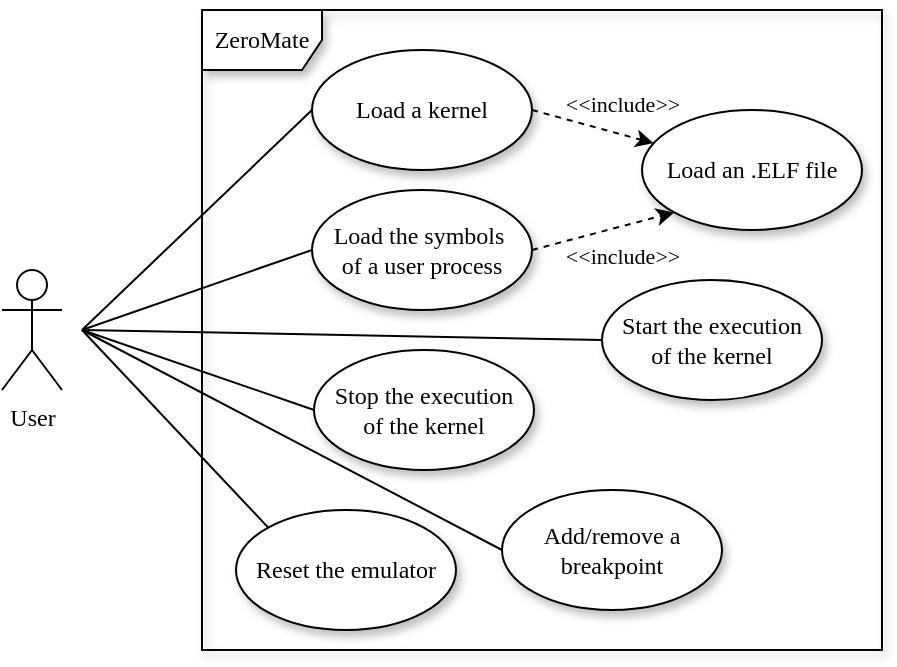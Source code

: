 <mxfile version="21.6.8" type="device">
  <diagram name="Page-1" id="4NDvX7rHtRy5pkseYq1-">
    <mxGraphModel dx="915" dy="690" grid="1" gridSize="10" guides="1" tooltips="1" connect="1" arrows="1" fold="1" page="1" pageScale="1" pageWidth="850" pageHeight="1100" math="0" shadow="0">
      <root>
        <mxCell id="0" />
        <mxCell id="1" parent="0" />
        <mxCell id="_djAl3Bz32wDH9HO-4N2-1" value="&lt;font face=&quot;Computer Modern&quot;&gt;User&lt;/font&gt;" style="shape=umlActor;verticalLabelPosition=bottom;verticalAlign=top;html=1;" vertex="1" parent="1">
          <mxGeometry x="210" y="480" width="30" height="60" as="geometry" />
        </mxCell>
        <mxCell id="_djAl3Bz32wDH9HO-4N2-2" value="ZeroMate" style="shape=umlFrame;whiteSpace=wrap;html=1;pointerEvents=0;fontFamily=Computer Modern;shadow=1;" vertex="1" parent="1">
          <mxGeometry x="310" y="350" width="340" height="320" as="geometry" />
        </mxCell>
        <mxCell id="_djAl3Bz32wDH9HO-4N2-6" value="Stop the execution&lt;br&gt;of the kernel" style="ellipse;whiteSpace=wrap;html=1;fontFamily=Computer Modern;shadow=1;" vertex="1" parent="1">
          <mxGeometry x="366" y="520" width="110" height="60" as="geometry" />
        </mxCell>
        <mxCell id="_djAl3Bz32wDH9HO-4N2-8" value="Load an .ELF file" style="ellipse;whiteSpace=wrap;html=1;fontFamily=Computer Modern;shadow=1;" vertex="1" parent="1">
          <mxGeometry x="530" y="400" width="110" height="60" as="geometry" />
        </mxCell>
        <mxCell id="_djAl3Bz32wDH9HO-4N2-10" value="" style="endArrow=classic;html=1;rounded=0;exitX=1;exitY=0.5;exitDx=0;exitDy=0;dashed=1;" edge="1" parent="1" source="_djAl3Bz32wDH9HO-4N2-15" target="_djAl3Bz32wDH9HO-4N2-8">
          <mxGeometry width="50" height="50" relative="1" as="geometry">
            <mxPoint x="470" y="370" as="sourcePoint" />
            <mxPoint x="550" y="250" as="targetPoint" />
          </mxGeometry>
        </mxCell>
        <mxCell id="_djAl3Bz32wDH9HO-4N2-11" value="&amp;lt;&amp;lt;include&amp;gt;&amp;gt;" style="edgeLabel;html=1;align=center;verticalAlign=middle;resizable=0;points=[];fontFamily=Computer Modern;" vertex="1" connectable="0" parent="_djAl3Bz32wDH9HO-4N2-10">
          <mxGeometry x="-0.1" relative="1" as="geometry">
            <mxPoint x="17" y="-11" as="offset" />
          </mxGeometry>
        </mxCell>
        <mxCell id="_djAl3Bz32wDH9HO-4N2-12" value="" style="endArrow=classic;html=1;rounded=0;exitX=1;exitY=0.5;exitDx=0;exitDy=0;dashed=1;entryX=0;entryY=1;entryDx=0;entryDy=0;" edge="1" parent="1" source="_djAl3Bz32wDH9HO-4N2-14" target="_djAl3Bz32wDH9HO-4N2-8">
          <mxGeometry width="50" height="50" relative="1" as="geometry">
            <mxPoint x="480" y="455" as="sourcePoint" />
            <mxPoint x="549" y="404" as="targetPoint" />
          </mxGeometry>
        </mxCell>
        <mxCell id="_djAl3Bz32wDH9HO-4N2-13" value="&amp;lt;&amp;lt;include&amp;gt;&amp;gt;" style="edgeLabel;html=1;align=center;verticalAlign=middle;resizable=0;points=[];fontFamily=Computer Modern;" vertex="1" connectable="0" parent="_djAl3Bz32wDH9HO-4N2-12">
          <mxGeometry x="-0.1" relative="1" as="geometry">
            <mxPoint x="13" y="11" as="offset" />
          </mxGeometry>
        </mxCell>
        <mxCell id="_djAl3Bz32wDH9HO-4N2-14" value="Load the symbols&amp;nbsp;&lt;br&gt;of a user process" style="ellipse;whiteSpace=wrap;html=1;fontFamily=Computer Modern;shadow=1;" vertex="1" parent="1">
          <mxGeometry x="365" y="440" width="110" height="60" as="geometry" />
        </mxCell>
        <mxCell id="_djAl3Bz32wDH9HO-4N2-15" value="Load a kernel" style="ellipse;whiteSpace=wrap;html=1;fontFamily=Computer Modern;shadow=1;" vertex="1" parent="1">
          <mxGeometry x="365" y="370" width="110" height="60" as="geometry" />
        </mxCell>
        <mxCell id="_djAl3Bz32wDH9HO-4N2-16" value="Add/remove a&lt;br&gt;breakpoint" style="ellipse;whiteSpace=wrap;html=1;fontFamily=Computer Modern;shadow=1;" vertex="1" parent="1">
          <mxGeometry x="460" y="590" width="110" height="60" as="geometry" />
        </mxCell>
        <mxCell id="_djAl3Bz32wDH9HO-4N2-17" value="" style="endArrow=none;html=1;rounded=0;entryX=0;entryY=0.5;entryDx=0;entryDy=0;" edge="1" parent="1" target="_djAl3Bz32wDH9HO-4N2-15">
          <mxGeometry width="50" height="50" relative="1" as="geometry">
            <mxPoint x="250" y="510" as="sourcePoint" />
            <mxPoint x="270" y="470" as="targetPoint" />
          </mxGeometry>
        </mxCell>
        <mxCell id="_djAl3Bz32wDH9HO-4N2-18" value="" style="endArrow=none;html=1;rounded=0;entryX=0;entryY=0.5;entryDx=0;entryDy=0;" edge="1" parent="1" target="_djAl3Bz32wDH9HO-4N2-14">
          <mxGeometry width="50" height="50" relative="1" as="geometry">
            <mxPoint x="250" y="510" as="sourcePoint" />
            <mxPoint x="375" y="410" as="targetPoint" />
          </mxGeometry>
        </mxCell>
        <mxCell id="_djAl3Bz32wDH9HO-4N2-19" value="" style="endArrow=none;html=1;rounded=0;entryX=0;entryY=0.5;entryDx=0;entryDy=0;" edge="1" parent="1" target="_djAl3Bz32wDH9HO-4N2-5">
          <mxGeometry width="50" height="50" relative="1" as="geometry">
            <mxPoint x="250" y="510" as="sourcePoint" />
            <mxPoint x="375" y="480" as="targetPoint" />
          </mxGeometry>
        </mxCell>
        <mxCell id="_djAl3Bz32wDH9HO-4N2-21" value="" style="endArrow=none;html=1;rounded=0;entryX=0;entryY=0.5;entryDx=0;entryDy=0;" edge="1" parent="1" target="_djAl3Bz32wDH9HO-4N2-6">
          <mxGeometry width="50" height="50" relative="1" as="geometry">
            <mxPoint x="250" y="510" as="sourcePoint" />
            <mxPoint x="375" y="550" as="targetPoint" />
          </mxGeometry>
        </mxCell>
        <mxCell id="_djAl3Bz32wDH9HO-4N2-23" value="" style="endArrow=none;html=1;rounded=0;entryX=0;entryY=0.5;entryDx=0;entryDy=0;" edge="1" parent="1" target="_djAl3Bz32wDH9HO-4N2-16">
          <mxGeometry width="50" height="50" relative="1" as="geometry">
            <mxPoint x="250" y="510" as="sourcePoint" />
            <mxPoint x="375" y="690" as="targetPoint" />
          </mxGeometry>
        </mxCell>
        <mxCell id="_djAl3Bz32wDH9HO-4N2-5" value="Start the execution&lt;br&gt;of the kernel" style="ellipse;whiteSpace=wrap;html=1;fontFamily=Computer Modern;shadow=1;" vertex="1" parent="1">
          <mxGeometry x="510" y="485" width="110" height="60" as="geometry" />
        </mxCell>
        <mxCell id="_djAl3Bz32wDH9HO-4N2-25" value="" style="endArrow=none;html=1;rounded=0;entryX=0;entryY=0;entryDx=0;entryDy=0;" edge="1" parent="1" target="_djAl3Bz32wDH9HO-4N2-7">
          <mxGeometry width="50" height="50" relative="1" as="geometry">
            <mxPoint x="250" y="510" as="sourcePoint" />
            <mxPoint x="475" y="660" as="targetPoint" />
          </mxGeometry>
        </mxCell>
        <mxCell id="_djAl3Bz32wDH9HO-4N2-7" value="Reset the emulator" style="ellipse;whiteSpace=wrap;html=1;fontFamily=Computer Modern;shadow=1;" vertex="1" parent="1">
          <mxGeometry x="327" y="600" width="110" height="60" as="geometry" />
        </mxCell>
      </root>
    </mxGraphModel>
  </diagram>
</mxfile>

